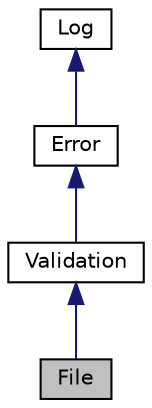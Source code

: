 digraph "File"
{
  edge [fontname="Helvetica",fontsize="10",labelfontname="Helvetica",labelfontsize="10"];
  node [fontname="Helvetica",fontsize="10",shape=record];
  Node4 [label="File",height=0.2,width=0.4,color="black", fillcolor="grey75", style="filled", fontcolor="black"];
  Node5 -> Node4 [dir="back",color="midnightblue",fontsize="10",style="solid",fontname="Helvetica"];
  Node5 [label="Validation",height=0.2,width=0.4,color="black", fillcolor="white", style="filled",URL="$class_w_a_f_f_l_e_1_1_framework_1_1_i_o_1_1_validation.html"];
  Node6 -> Node5 [dir="back",color="midnightblue",fontsize="10",style="solid",fontname="Helvetica"];
  Node6 [label="Error",height=0.2,width=0.4,color="black", fillcolor="white", style="filled",URL="$class_w_a_f_f_l_e_1_1_framework_1_1_i_o_1_1_error.html"];
  Node7 -> Node6 [dir="back",color="midnightblue",fontsize="10",style="solid",fontname="Helvetica"];
  Node7 [label="Log",height=0.2,width=0.4,color="black", fillcolor="white", style="filled",URL="$class_w_a_f_f_l_e_1_1_framework_1_1_i_o_1_1_log.html"];
}
